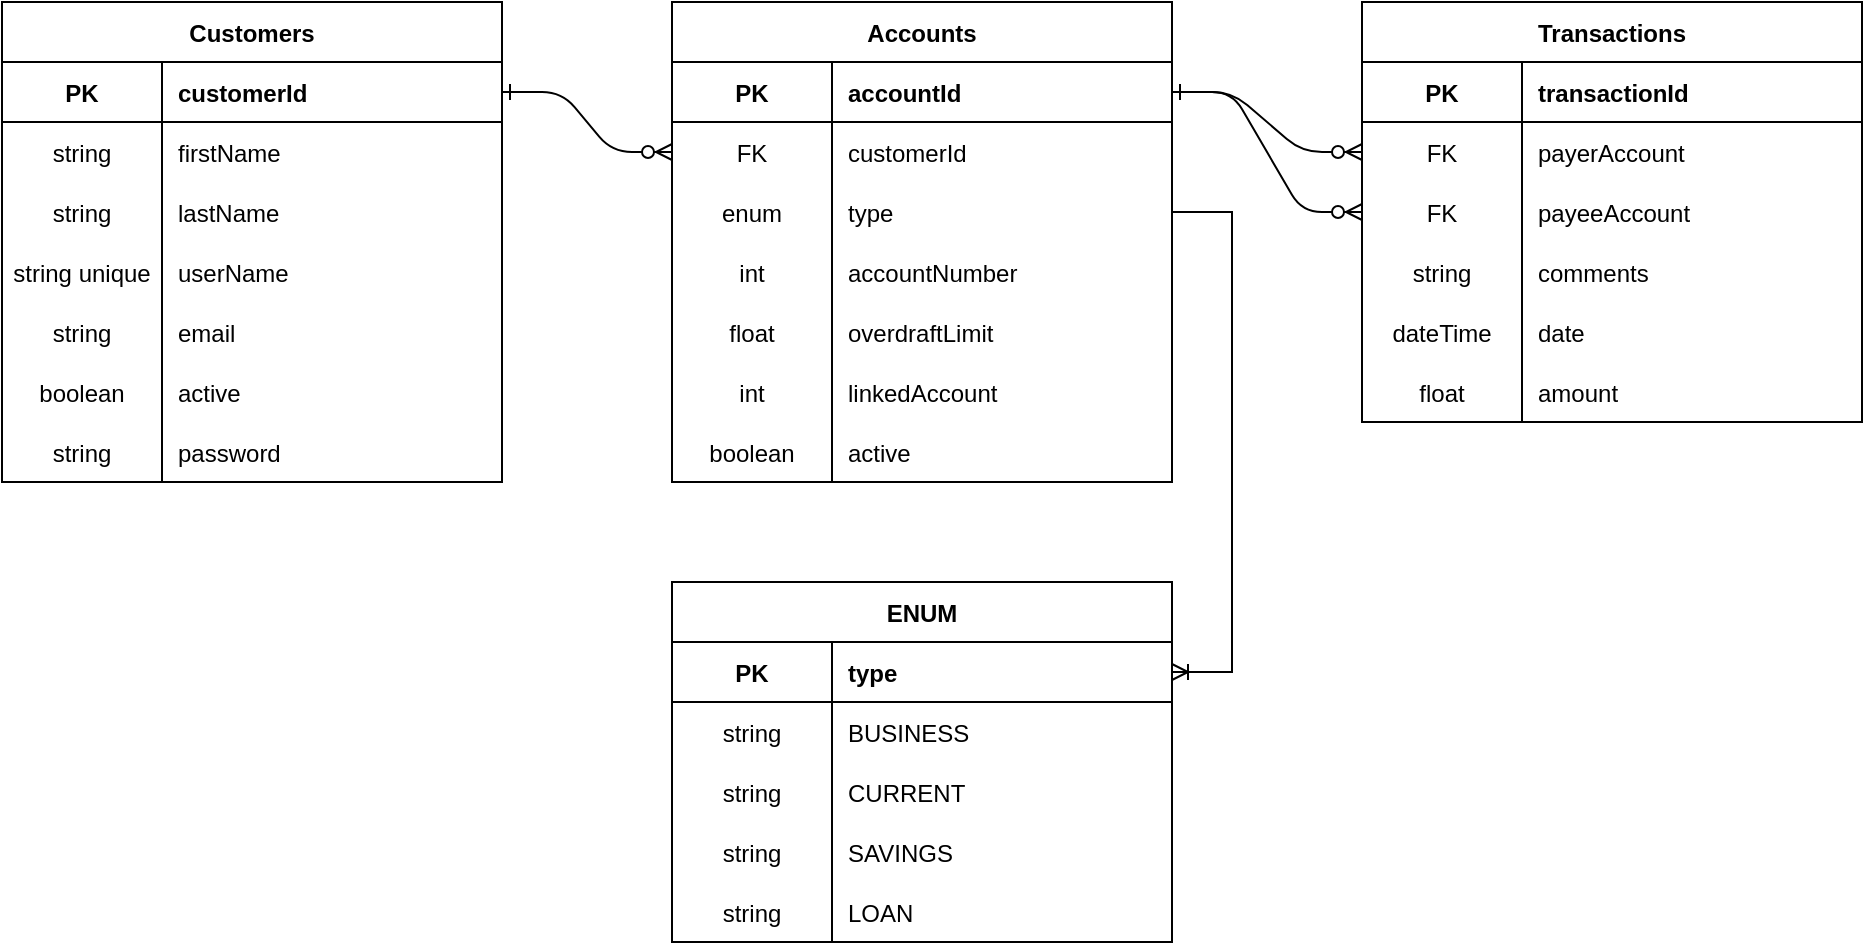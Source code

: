 <mxfile version="15.9.4" type="google"><diagram id="R2lEEEUBdFMjLlhIrx00" name="Page-1"><mxGraphModel dx="2365" dy="1531" grid="1" gridSize="10" guides="1" tooltips="1" connect="1" arrows="1" fold="1" page="1" pageScale="1" pageWidth="1100" pageHeight="850" math="0" shadow="0" extFonts="Permanent Marker^https://fonts.googleapis.com/css?family=Permanent+Marker"><root><mxCell id="0"/><mxCell id="1" parent="0"/><mxCell id="C-vyLk0tnHw3VtMMgP7b-1" value="" style="edgeStyle=entityRelationEdgeStyle;endArrow=ERzeroToMany;startArrow=ERone;endFill=1;startFill=0;" parent="1" edge="1"><mxGeometry width="100" height="100" relative="1" as="geometry"><mxPoint x="340" y="165" as="sourcePoint"/><mxPoint x="425" y="195" as="targetPoint"/></mxGeometry></mxCell><mxCell id="C-vyLk0tnHw3VtMMgP7b-12" value="" style="edgeStyle=entityRelationEdgeStyle;endArrow=ERzeroToMany;startArrow=ERone;endFill=1;startFill=0;" parent="1" edge="1"><mxGeometry width="100" height="100" relative="1" as="geometry"><mxPoint x="675" y="165" as="sourcePoint"/><mxPoint x="770" y="195" as="targetPoint"/></mxGeometry></mxCell><mxCell id="_luqDugBifO6Jil70giw-5" value="ENUM" style="shape=table;startSize=30;container=1;collapsible=1;childLayout=tableLayout;fixedRows=1;rowLines=0;fontStyle=1;align=center;resizeLast=1;" vertex="1" parent="1"><mxGeometry x="425" y="410" width="250" height="180" as="geometry"/></mxCell><mxCell id="_luqDugBifO6Jil70giw-6" value="" style="shape=partialRectangle;collapsible=0;dropTarget=0;pointerEvents=0;fillColor=none;points=[[0,0.5],[1,0.5]];portConstraint=eastwest;top=0;left=0;right=0;bottom=1;" vertex="1" parent="_luqDugBifO6Jil70giw-5"><mxGeometry y="30" width="250" height="30" as="geometry"/></mxCell><mxCell id="_luqDugBifO6Jil70giw-7" value="PK" style="shape=partialRectangle;overflow=hidden;connectable=0;fillColor=none;top=0;left=0;bottom=0;right=0;fontStyle=1;" vertex="1" parent="_luqDugBifO6Jil70giw-6"><mxGeometry width="80" height="30" as="geometry"><mxRectangle width="80" height="30" as="alternateBounds"/></mxGeometry></mxCell><mxCell id="_luqDugBifO6Jil70giw-8" value="type" style="shape=partialRectangle;overflow=hidden;connectable=0;fillColor=none;top=0;left=0;bottom=0;right=0;align=left;spacingLeft=6;fontStyle=1;" vertex="1" parent="_luqDugBifO6Jil70giw-6"><mxGeometry x="80" width="170" height="30" as="geometry"><mxRectangle width="170" height="30" as="alternateBounds"/></mxGeometry></mxCell><mxCell id="_luqDugBifO6Jil70giw-9" value="" style="shape=partialRectangle;collapsible=0;dropTarget=0;pointerEvents=0;fillColor=none;points=[[0,0.5],[1,0.5]];portConstraint=eastwest;top=0;left=0;right=0;bottom=0;" vertex="1" parent="_luqDugBifO6Jil70giw-5"><mxGeometry y="60" width="250" height="30" as="geometry"/></mxCell><mxCell id="_luqDugBifO6Jil70giw-10" value="string" style="shape=partialRectangle;overflow=hidden;connectable=0;fillColor=none;top=0;left=0;bottom=0;right=0;" vertex="1" parent="_luqDugBifO6Jil70giw-9"><mxGeometry width="80" height="30" as="geometry"><mxRectangle width="80" height="30" as="alternateBounds"/></mxGeometry></mxCell><mxCell id="_luqDugBifO6Jil70giw-11" value="BUSINESS" style="shape=partialRectangle;overflow=hidden;connectable=0;fillColor=none;top=0;left=0;bottom=0;right=0;align=left;spacingLeft=6;" vertex="1" parent="_luqDugBifO6Jil70giw-9"><mxGeometry x="80" width="170" height="30" as="geometry"><mxRectangle width="170" height="30" as="alternateBounds"/></mxGeometry></mxCell><mxCell id="_luqDugBifO6Jil70giw-12" value="" style="shape=partialRectangle;collapsible=0;dropTarget=0;pointerEvents=0;fillColor=none;points=[[0,0.5],[1,0.5]];portConstraint=eastwest;top=0;left=0;right=0;bottom=0;" vertex="1" parent="_luqDugBifO6Jil70giw-5"><mxGeometry y="90" width="250" height="30" as="geometry"/></mxCell><mxCell id="_luqDugBifO6Jil70giw-13" value="string" style="shape=partialRectangle;overflow=hidden;connectable=0;fillColor=none;top=0;left=0;bottom=0;right=0;" vertex="1" parent="_luqDugBifO6Jil70giw-12"><mxGeometry width="80" height="30" as="geometry"><mxRectangle width="80" height="30" as="alternateBounds"/></mxGeometry></mxCell><mxCell id="_luqDugBifO6Jil70giw-14" value="CURRENT" style="shape=partialRectangle;overflow=hidden;connectable=0;fillColor=none;top=0;left=0;bottom=0;right=0;align=left;spacingLeft=6;" vertex="1" parent="_luqDugBifO6Jil70giw-12"><mxGeometry x="80" width="170" height="30" as="geometry"><mxRectangle width="170" height="30" as="alternateBounds"/></mxGeometry></mxCell><mxCell id="_luqDugBifO6Jil70giw-15" value="" style="shape=partialRectangle;collapsible=0;dropTarget=0;pointerEvents=0;fillColor=none;points=[[0,0.5],[1,0.5]];portConstraint=eastwest;top=0;left=0;right=0;bottom=0;" vertex="1" parent="_luqDugBifO6Jil70giw-5"><mxGeometry y="120" width="250" height="30" as="geometry"/></mxCell><mxCell id="_luqDugBifO6Jil70giw-16" value="string" style="shape=partialRectangle;overflow=hidden;connectable=0;fillColor=none;top=0;left=0;bottom=0;right=0;" vertex="1" parent="_luqDugBifO6Jil70giw-15"><mxGeometry width="80" height="30" as="geometry"><mxRectangle width="80" height="30" as="alternateBounds"/></mxGeometry></mxCell><mxCell id="_luqDugBifO6Jil70giw-17" value="SAVINGS" style="shape=partialRectangle;overflow=hidden;connectable=0;fillColor=none;top=0;left=0;bottom=0;right=0;align=left;spacingLeft=6;" vertex="1" parent="_luqDugBifO6Jil70giw-15"><mxGeometry x="80" width="170" height="30" as="geometry"><mxRectangle width="170" height="30" as="alternateBounds"/></mxGeometry></mxCell><mxCell id="_luqDugBifO6Jil70giw-21" value="" style="shape=partialRectangle;collapsible=0;dropTarget=0;pointerEvents=0;fillColor=none;points=[[0,0.5],[1,0.5]];portConstraint=eastwest;top=0;left=0;right=0;bottom=0;" vertex="1" parent="_luqDugBifO6Jil70giw-5"><mxGeometry y="150" width="250" height="30" as="geometry"/></mxCell><mxCell id="_luqDugBifO6Jil70giw-22" value="string" style="shape=partialRectangle;overflow=hidden;connectable=0;fillColor=none;top=0;left=0;bottom=0;right=0;" vertex="1" parent="_luqDugBifO6Jil70giw-21"><mxGeometry width="80" height="30" as="geometry"><mxRectangle width="80" height="30" as="alternateBounds"/></mxGeometry></mxCell><mxCell id="_luqDugBifO6Jil70giw-23" value="LOAN" style="shape=partialRectangle;overflow=hidden;connectable=0;fillColor=none;top=0;left=0;bottom=0;right=0;align=left;spacingLeft=6;" vertex="1" parent="_luqDugBifO6Jil70giw-21"><mxGeometry x="80" width="170" height="30" as="geometry"><mxRectangle width="170" height="30" as="alternateBounds"/></mxGeometry></mxCell><mxCell id="_luqDugBifO6Jil70giw-30" value="Customers" style="shape=table;startSize=30;container=1;collapsible=1;childLayout=tableLayout;fixedRows=1;rowLines=0;fontStyle=1;align=center;resizeLast=1;labelBackgroundColor=default;" vertex="1" parent="1"><mxGeometry x="90" y="120" width="250" height="240" as="geometry"/></mxCell><mxCell id="_luqDugBifO6Jil70giw-31" value="" style="shape=partialRectangle;collapsible=0;dropTarget=0;pointerEvents=0;fillColor=none;points=[[0,0.5],[1,0.5]];portConstraint=eastwest;top=0;left=0;right=0;bottom=1;" vertex="1" parent="_luqDugBifO6Jil70giw-30"><mxGeometry y="30" width="250" height="30" as="geometry"/></mxCell><mxCell id="_luqDugBifO6Jil70giw-32" value="PK" style="shape=partialRectangle;overflow=hidden;connectable=0;fillColor=none;top=0;left=0;bottom=0;right=0;fontStyle=1;" vertex="1" parent="_luqDugBifO6Jil70giw-31"><mxGeometry width="80" height="30" as="geometry"><mxRectangle width="80" height="30" as="alternateBounds"/></mxGeometry></mxCell><mxCell id="_luqDugBifO6Jil70giw-33" value="customerId" style="shape=partialRectangle;overflow=hidden;connectable=0;fillColor=none;top=0;left=0;bottom=0;right=0;align=left;spacingLeft=6;fontStyle=1;" vertex="1" parent="_luqDugBifO6Jil70giw-31"><mxGeometry x="80" width="170" height="30" as="geometry"><mxRectangle width="170" height="30" as="alternateBounds"/></mxGeometry></mxCell><mxCell id="_luqDugBifO6Jil70giw-34" value="" style="shape=partialRectangle;collapsible=0;dropTarget=0;pointerEvents=0;fillColor=none;points=[[0,0.5],[1,0.5]];portConstraint=eastwest;top=0;left=0;right=0;bottom=0;" vertex="1" parent="_luqDugBifO6Jil70giw-30"><mxGeometry y="60" width="250" height="30" as="geometry"/></mxCell><mxCell id="_luqDugBifO6Jil70giw-35" value="string" style="shape=partialRectangle;overflow=hidden;connectable=0;fillColor=none;top=0;left=0;bottom=0;right=0;" vertex="1" parent="_luqDugBifO6Jil70giw-34"><mxGeometry width="80" height="30" as="geometry"><mxRectangle width="80" height="30" as="alternateBounds"/></mxGeometry></mxCell><mxCell id="_luqDugBifO6Jil70giw-36" value="firstName" style="shape=partialRectangle;overflow=hidden;connectable=0;fillColor=none;top=0;left=0;bottom=0;right=0;align=left;spacingLeft=6;" vertex="1" parent="_luqDugBifO6Jil70giw-34"><mxGeometry x="80" width="170" height="30" as="geometry"><mxRectangle width="170" height="30" as="alternateBounds"/></mxGeometry></mxCell><mxCell id="_luqDugBifO6Jil70giw-37" value="" style="shape=partialRectangle;collapsible=0;dropTarget=0;pointerEvents=0;fillColor=none;points=[[0,0.5],[1,0.5]];portConstraint=eastwest;top=0;left=0;right=0;bottom=0;" vertex="1" parent="_luqDugBifO6Jil70giw-30"><mxGeometry y="90" width="250" height="30" as="geometry"/></mxCell><mxCell id="_luqDugBifO6Jil70giw-38" value="string" style="shape=partialRectangle;overflow=hidden;connectable=0;fillColor=none;top=0;left=0;bottom=0;right=0;" vertex="1" parent="_luqDugBifO6Jil70giw-37"><mxGeometry width="80" height="30" as="geometry"><mxRectangle width="80" height="30" as="alternateBounds"/></mxGeometry></mxCell><mxCell id="_luqDugBifO6Jil70giw-39" value="lastName" style="shape=partialRectangle;overflow=hidden;connectable=0;fillColor=none;top=0;left=0;bottom=0;right=0;align=left;spacingLeft=6;" vertex="1" parent="_luqDugBifO6Jil70giw-37"><mxGeometry x="80" width="170" height="30" as="geometry"><mxRectangle width="170" height="30" as="alternateBounds"/></mxGeometry></mxCell><mxCell id="_luqDugBifO6Jil70giw-40" value="" style="shape=partialRectangle;collapsible=0;dropTarget=0;pointerEvents=0;fillColor=none;points=[[0,0.5],[1,0.5]];portConstraint=eastwest;top=0;left=0;right=0;bottom=0;" vertex="1" parent="_luqDugBifO6Jil70giw-30"><mxGeometry y="120" width="250" height="30" as="geometry"/></mxCell><mxCell id="_luqDugBifO6Jil70giw-41" value="string unique" style="shape=partialRectangle;overflow=hidden;connectable=0;fillColor=none;top=0;left=0;bottom=0;right=0;" vertex="1" parent="_luqDugBifO6Jil70giw-40"><mxGeometry width="80" height="30" as="geometry"><mxRectangle width="80" height="30" as="alternateBounds"/></mxGeometry></mxCell><mxCell id="_luqDugBifO6Jil70giw-42" value="userName" style="shape=partialRectangle;overflow=hidden;connectable=0;fillColor=none;top=0;left=0;bottom=0;right=0;align=left;spacingLeft=6;" vertex="1" parent="_luqDugBifO6Jil70giw-40"><mxGeometry x="80" width="170" height="30" as="geometry"><mxRectangle width="170" height="30" as="alternateBounds"/></mxGeometry></mxCell><mxCell id="_luqDugBifO6Jil70giw-43" value="" style="shape=partialRectangle;collapsible=0;dropTarget=0;pointerEvents=0;fillColor=none;points=[[0,0.5],[1,0.5]];portConstraint=eastwest;top=0;left=0;right=0;bottom=0;" vertex="1" parent="_luqDugBifO6Jil70giw-30"><mxGeometry y="150" width="250" height="30" as="geometry"/></mxCell><mxCell id="_luqDugBifO6Jil70giw-44" value="string" style="shape=partialRectangle;overflow=hidden;connectable=0;fillColor=none;top=0;left=0;bottom=0;right=0;" vertex="1" parent="_luqDugBifO6Jil70giw-43"><mxGeometry width="80" height="30" as="geometry"><mxRectangle width="80" height="30" as="alternateBounds"/></mxGeometry></mxCell><mxCell id="_luqDugBifO6Jil70giw-45" value="email" style="shape=partialRectangle;overflow=hidden;connectable=0;fillColor=none;top=0;left=0;bottom=0;right=0;align=left;spacingLeft=6;" vertex="1" parent="_luqDugBifO6Jil70giw-43"><mxGeometry x="80" width="170" height="30" as="geometry"><mxRectangle width="170" height="30" as="alternateBounds"/></mxGeometry></mxCell><mxCell id="_luqDugBifO6Jil70giw-46" value="" style="shape=partialRectangle;collapsible=0;dropTarget=0;pointerEvents=0;fillColor=none;points=[[0,0.5],[1,0.5]];portConstraint=eastwest;top=0;left=0;right=0;bottom=0;" vertex="1" parent="_luqDugBifO6Jil70giw-30"><mxGeometry y="180" width="250" height="30" as="geometry"/></mxCell><mxCell id="_luqDugBifO6Jil70giw-47" value="boolean" style="shape=partialRectangle;overflow=hidden;connectable=0;fillColor=none;top=0;left=0;bottom=0;right=0;" vertex="1" parent="_luqDugBifO6Jil70giw-46"><mxGeometry width="80" height="30" as="geometry"><mxRectangle width="80" height="30" as="alternateBounds"/></mxGeometry></mxCell><mxCell id="_luqDugBifO6Jil70giw-48" value="active" style="shape=partialRectangle;overflow=hidden;connectable=0;fillColor=none;top=0;left=0;bottom=0;right=0;align=left;spacingLeft=6;" vertex="1" parent="_luqDugBifO6Jil70giw-46"><mxGeometry x="80" width="170" height="30" as="geometry"><mxRectangle width="170" height="30" as="alternateBounds"/></mxGeometry></mxCell><mxCell id="_luqDugBifO6Jil70giw-49" value="" style="shape=partialRectangle;collapsible=0;dropTarget=0;pointerEvents=0;fillColor=none;points=[[0,0.5],[1,0.5]];portConstraint=eastwest;top=0;left=0;right=0;bottom=0;" vertex="1" parent="_luqDugBifO6Jil70giw-30"><mxGeometry y="210" width="250" height="30" as="geometry"/></mxCell><mxCell id="_luqDugBifO6Jil70giw-50" value="string" style="shape=partialRectangle;overflow=hidden;connectable=0;fillColor=none;top=0;left=0;bottom=0;right=0;" vertex="1" parent="_luqDugBifO6Jil70giw-49"><mxGeometry width="80" height="30" as="geometry"><mxRectangle width="80" height="30" as="alternateBounds"/></mxGeometry></mxCell><mxCell id="_luqDugBifO6Jil70giw-51" value="password" style="shape=partialRectangle;overflow=hidden;connectable=0;fillColor=none;top=0;left=0;bottom=0;right=0;align=left;spacingLeft=6;" vertex="1" parent="_luqDugBifO6Jil70giw-49"><mxGeometry x="80" width="170" height="30" as="geometry"><mxRectangle width="170" height="30" as="alternateBounds"/></mxGeometry></mxCell><mxCell id="_luqDugBifO6Jil70giw-52" value="Accounts" style="shape=table;startSize=30;container=1;collapsible=1;childLayout=tableLayout;fixedRows=1;rowLines=0;fontStyle=1;align=center;resizeLast=1;" vertex="1" parent="1"><mxGeometry x="425" y="120" width="250" height="240" as="geometry"/></mxCell><mxCell id="_luqDugBifO6Jil70giw-53" value="" style="shape=partialRectangle;collapsible=0;dropTarget=0;pointerEvents=0;fillColor=none;points=[[0,0.5],[1,0.5]];portConstraint=eastwest;top=0;left=0;right=0;bottom=1;" vertex="1" parent="_luqDugBifO6Jil70giw-52"><mxGeometry y="30" width="250" height="30" as="geometry"/></mxCell><mxCell id="_luqDugBifO6Jil70giw-54" value="PK" style="shape=partialRectangle;overflow=hidden;connectable=0;fillColor=none;top=0;left=0;bottom=0;right=0;fontStyle=1;" vertex="1" parent="_luqDugBifO6Jil70giw-53"><mxGeometry width="80" height="30" as="geometry"><mxRectangle width="80" height="30" as="alternateBounds"/></mxGeometry></mxCell><mxCell id="_luqDugBifO6Jil70giw-55" value="accountId" style="shape=partialRectangle;overflow=hidden;connectable=0;fillColor=none;top=0;left=0;bottom=0;right=0;align=left;spacingLeft=6;fontStyle=1;" vertex="1" parent="_luqDugBifO6Jil70giw-53"><mxGeometry x="80" width="170" height="30" as="geometry"><mxRectangle width="170" height="30" as="alternateBounds"/></mxGeometry></mxCell><mxCell id="_luqDugBifO6Jil70giw-56" value="" style="shape=partialRectangle;collapsible=0;dropTarget=0;pointerEvents=0;fillColor=none;points=[[0,0.5],[1,0.5]];portConstraint=eastwest;top=0;left=0;right=0;bottom=0;" vertex="1" parent="_luqDugBifO6Jil70giw-52"><mxGeometry y="60" width="250" height="30" as="geometry"/></mxCell><mxCell id="_luqDugBifO6Jil70giw-57" value="FK" style="shape=partialRectangle;overflow=hidden;connectable=0;fillColor=none;top=0;left=0;bottom=0;right=0;" vertex="1" parent="_luqDugBifO6Jil70giw-56"><mxGeometry width="80" height="30" as="geometry"><mxRectangle width="80" height="30" as="alternateBounds"/></mxGeometry></mxCell><mxCell id="_luqDugBifO6Jil70giw-58" value="customerId" style="shape=partialRectangle;overflow=hidden;connectable=0;fillColor=none;top=0;left=0;bottom=0;right=0;align=left;spacingLeft=6;" vertex="1" parent="_luqDugBifO6Jil70giw-56"><mxGeometry x="80" width="170" height="30" as="geometry"><mxRectangle width="170" height="30" as="alternateBounds"/></mxGeometry></mxCell><mxCell id="_luqDugBifO6Jil70giw-59" value="" style="shape=partialRectangle;collapsible=0;dropTarget=0;pointerEvents=0;fillColor=none;points=[[0,0.5],[1,0.5]];portConstraint=eastwest;top=0;left=0;right=0;bottom=0;" vertex="1" parent="_luqDugBifO6Jil70giw-52"><mxGeometry y="90" width="250" height="30" as="geometry"/></mxCell><mxCell id="_luqDugBifO6Jil70giw-60" value="enum" style="shape=partialRectangle;overflow=hidden;connectable=0;fillColor=none;top=0;left=0;bottom=0;right=0;" vertex="1" parent="_luqDugBifO6Jil70giw-59"><mxGeometry width="80" height="30" as="geometry"><mxRectangle width="80" height="30" as="alternateBounds"/></mxGeometry></mxCell><mxCell id="_luqDugBifO6Jil70giw-61" value="type" style="shape=partialRectangle;overflow=hidden;connectable=0;fillColor=none;top=0;left=0;bottom=0;right=0;align=left;spacingLeft=6;" vertex="1" parent="_luqDugBifO6Jil70giw-59"><mxGeometry x="80" width="170" height="30" as="geometry"><mxRectangle width="170" height="30" as="alternateBounds"/></mxGeometry></mxCell><mxCell id="_luqDugBifO6Jil70giw-62" value="" style="shape=partialRectangle;collapsible=0;dropTarget=0;pointerEvents=0;fillColor=none;points=[[0,0.5],[1,0.5]];portConstraint=eastwest;top=0;left=0;right=0;bottom=0;" vertex="1" parent="_luqDugBifO6Jil70giw-52"><mxGeometry y="120" width="250" height="30" as="geometry"/></mxCell><mxCell id="_luqDugBifO6Jil70giw-63" value="int" style="shape=partialRectangle;overflow=hidden;connectable=0;fillColor=none;top=0;left=0;bottom=0;right=0;" vertex="1" parent="_luqDugBifO6Jil70giw-62"><mxGeometry width="80" height="30" as="geometry"><mxRectangle width="80" height="30" as="alternateBounds"/></mxGeometry></mxCell><mxCell id="_luqDugBifO6Jil70giw-64" value="accountNumber" style="shape=partialRectangle;overflow=hidden;connectable=0;fillColor=none;top=0;left=0;bottom=0;right=0;align=left;spacingLeft=6;" vertex="1" parent="_luqDugBifO6Jil70giw-62"><mxGeometry x="80" width="170" height="30" as="geometry"><mxRectangle width="170" height="30" as="alternateBounds"/></mxGeometry></mxCell><mxCell id="_luqDugBifO6Jil70giw-65" value="" style="shape=partialRectangle;collapsible=0;dropTarget=0;pointerEvents=0;fillColor=none;points=[[0,0.5],[1,0.5]];portConstraint=eastwest;top=0;left=0;right=0;bottom=0;" vertex="1" parent="_luqDugBifO6Jil70giw-52"><mxGeometry y="150" width="250" height="30" as="geometry"/></mxCell><mxCell id="_luqDugBifO6Jil70giw-66" value="float" style="shape=partialRectangle;overflow=hidden;connectable=0;fillColor=none;top=0;left=0;bottom=0;right=0;" vertex="1" parent="_luqDugBifO6Jil70giw-65"><mxGeometry width="80" height="30" as="geometry"><mxRectangle width="80" height="30" as="alternateBounds"/></mxGeometry></mxCell><mxCell id="_luqDugBifO6Jil70giw-67" value="overdraftLimit" style="shape=partialRectangle;overflow=hidden;connectable=0;fillColor=none;top=0;left=0;bottom=0;right=0;align=left;spacingLeft=6;" vertex="1" parent="_luqDugBifO6Jil70giw-65"><mxGeometry x="80" width="170" height="30" as="geometry"><mxRectangle width="170" height="30" as="alternateBounds"/></mxGeometry></mxCell><mxCell id="_luqDugBifO6Jil70giw-68" value="" style="shape=partialRectangle;collapsible=0;dropTarget=0;pointerEvents=0;fillColor=none;points=[[0,0.5],[1,0.5]];portConstraint=eastwest;top=0;left=0;right=0;bottom=0;" vertex="1" parent="_luqDugBifO6Jil70giw-52"><mxGeometry y="180" width="250" height="30" as="geometry"/></mxCell><mxCell id="_luqDugBifO6Jil70giw-69" value="int" style="shape=partialRectangle;overflow=hidden;connectable=0;fillColor=none;top=0;left=0;bottom=0;right=0;" vertex="1" parent="_luqDugBifO6Jil70giw-68"><mxGeometry width="80" height="30" as="geometry"><mxRectangle width="80" height="30" as="alternateBounds"/></mxGeometry></mxCell><mxCell id="_luqDugBifO6Jil70giw-70" value="linkedAccount" style="shape=partialRectangle;overflow=hidden;connectable=0;fillColor=none;top=0;left=0;bottom=0;right=0;align=left;spacingLeft=6;" vertex="1" parent="_luqDugBifO6Jil70giw-68"><mxGeometry x="80" width="170" height="30" as="geometry"><mxRectangle width="170" height="30" as="alternateBounds"/></mxGeometry></mxCell><mxCell id="_luqDugBifO6Jil70giw-71" value="" style="shape=partialRectangle;collapsible=0;dropTarget=0;pointerEvents=0;fillColor=none;points=[[0,0.5],[1,0.5]];portConstraint=eastwest;top=0;left=0;right=0;bottom=0;" vertex="1" parent="_luqDugBifO6Jil70giw-52"><mxGeometry y="210" width="250" height="30" as="geometry"/></mxCell><mxCell id="_luqDugBifO6Jil70giw-72" value="boolean" style="shape=partialRectangle;overflow=hidden;connectable=0;fillColor=none;top=0;left=0;bottom=0;right=0;" vertex="1" parent="_luqDugBifO6Jil70giw-71"><mxGeometry width="80" height="30" as="geometry"><mxRectangle width="80" height="30" as="alternateBounds"/></mxGeometry></mxCell><mxCell id="_luqDugBifO6Jil70giw-73" value="active" style="shape=partialRectangle;overflow=hidden;connectable=0;fillColor=none;top=0;left=0;bottom=0;right=0;align=left;spacingLeft=6;" vertex="1" parent="_luqDugBifO6Jil70giw-71"><mxGeometry x="80" width="170" height="30" as="geometry"><mxRectangle width="170" height="30" as="alternateBounds"/></mxGeometry></mxCell><mxCell id="_luqDugBifO6Jil70giw-74" value="Transactions" style="shape=table;startSize=30;container=1;collapsible=1;childLayout=tableLayout;fixedRows=1;rowLines=0;fontStyle=1;align=center;resizeLast=1;" vertex="1" parent="1"><mxGeometry x="770" y="120" width="250" height="210" as="geometry"/></mxCell><mxCell id="_luqDugBifO6Jil70giw-75" value="" style="shape=partialRectangle;collapsible=0;dropTarget=0;pointerEvents=0;fillColor=none;points=[[0,0.5],[1,0.5]];portConstraint=eastwest;top=0;left=0;right=0;bottom=1;" vertex="1" parent="_luqDugBifO6Jil70giw-74"><mxGeometry y="30" width="250" height="30" as="geometry"/></mxCell><mxCell id="_luqDugBifO6Jil70giw-76" value="PK" style="shape=partialRectangle;overflow=hidden;connectable=0;fillColor=none;top=0;left=0;bottom=0;right=0;fontStyle=1;" vertex="1" parent="_luqDugBifO6Jil70giw-75"><mxGeometry width="80" height="30" as="geometry"><mxRectangle width="80" height="30" as="alternateBounds"/></mxGeometry></mxCell><mxCell id="_luqDugBifO6Jil70giw-77" value="transactionId" style="shape=partialRectangle;overflow=hidden;connectable=0;fillColor=none;top=0;left=0;bottom=0;right=0;align=left;spacingLeft=6;fontStyle=1;" vertex="1" parent="_luqDugBifO6Jil70giw-75"><mxGeometry x="80" width="170" height="30" as="geometry"><mxRectangle width="170" height="30" as="alternateBounds"/></mxGeometry></mxCell><mxCell id="_luqDugBifO6Jil70giw-78" value="" style="shape=partialRectangle;collapsible=0;dropTarget=0;pointerEvents=0;fillColor=none;points=[[0,0.5],[1,0.5]];portConstraint=eastwest;top=0;left=0;right=0;bottom=0;" vertex="1" parent="_luqDugBifO6Jil70giw-74"><mxGeometry y="60" width="250" height="30" as="geometry"/></mxCell><mxCell id="_luqDugBifO6Jil70giw-79" value="FK" style="shape=partialRectangle;overflow=hidden;connectable=0;fillColor=none;top=0;left=0;bottom=0;right=0;" vertex="1" parent="_luqDugBifO6Jil70giw-78"><mxGeometry width="80" height="30" as="geometry"><mxRectangle width="80" height="30" as="alternateBounds"/></mxGeometry></mxCell><mxCell id="_luqDugBifO6Jil70giw-80" value="payerAccount" style="shape=partialRectangle;overflow=hidden;connectable=0;fillColor=none;top=0;left=0;bottom=0;right=0;align=left;spacingLeft=6;" vertex="1" parent="_luqDugBifO6Jil70giw-78"><mxGeometry x="80" width="170" height="30" as="geometry"><mxRectangle width="170" height="30" as="alternateBounds"/></mxGeometry></mxCell><mxCell id="_luqDugBifO6Jil70giw-81" value="" style="shape=partialRectangle;collapsible=0;dropTarget=0;pointerEvents=0;fillColor=none;points=[[0,0.5],[1,0.5]];portConstraint=eastwest;top=0;left=0;right=0;bottom=0;" vertex="1" parent="_luqDugBifO6Jil70giw-74"><mxGeometry y="90" width="250" height="30" as="geometry"/></mxCell><mxCell id="_luqDugBifO6Jil70giw-82" value="FK" style="shape=partialRectangle;overflow=hidden;connectable=0;fillColor=none;top=0;left=0;bottom=0;right=0;" vertex="1" parent="_luqDugBifO6Jil70giw-81"><mxGeometry width="80" height="30" as="geometry"><mxRectangle width="80" height="30" as="alternateBounds"/></mxGeometry></mxCell><mxCell id="_luqDugBifO6Jil70giw-83" value="payeeAccount" style="shape=partialRectangle;overflow=hidden;connectable=0;fillColor=none;top=0;left=0;bottom=0;right=0;align=left;spacingLeft=6;" vertex="1" parent="_luqDugBifO6Jil70giw-81"><mxGeometry x="80" width="170" height="30" as="geometry"><mxRectangle width="170" height="30" as="alternateBounds"/></mxGeometry></mxCell><mxCell id="_luqDugBifO6Jil70giw-84" value="" style="shape=partialRectangle;collapsible=0;dropTarget=0;pointerEvents=0;fillColor=none;points=[[0,0.5],[1,0.5]];portConstraint=eastwest;top=0;left=0;right=0;bottom=0;" vertex="1" parent="_luqDugBifO6Jil70giw-74"><mxGeometry y="120" width="250" height="30" as="geometry"/></mxCell><mxCell id="_luqDugBifO6Jil70giw-85" value="string" style="shape=partialRectangle;overflow=hidden;connectable=0;fillColor=none;top=0;left=0;bottom=0;right=0;" vertex="1" parent="_luqDugBifO6Jil70giw-84"><mxGeometry width="80" height="30" as="geometry"><mxRectangle width="80" height="30" as="alternateBounds"/></mxGeometry></mxCell><mxCell id="_luqDugBifO6Jil70giw-86" value="comments" style="shape=partialRectangle;overflow=hidden;connectable=0;fillColor=none;top=0;left=0;bottom=0;right=0;align=left;spacingLeft=6;" vertex="1" parent="_luqDugBifO6Jil70giw-84"><mxGeometry x="80" width="170" height="30" as="geometry"><mxRectangle width="170" height="30" as="alternateBounds"/></mxGeometry></mxCell><mxCell id="_luqDugBifO6Jil70giw-87" value="" style="shape=partialRectangle;collapsible=0;dropTarget=0;pointerEvents=0;fillColor=none;points=[[0,0.5],[1,0.5]];portConstraint=eastwest;top=0;left=0;right=0;bottom=0;" vertex="1" parent="_luqDugBifO6Jil70giw-74"><mxGeometry y="150" width="250" height="30" as="geometry"/></mxCell><mxCell id="_luqDugBifO6Jil70giw-88" value="dateTime" style="shape=partialRectangle;overflow=hidden;connectable=0;fillColor=none;top=0;left=0;bottom=0;right=0;" vertex="1" parent="_luqDugBifO6Jil70giw-87"><mxGeometry width="80" height="30" as="geometry"><mxRectangle width="80" height="30" as="alternateBounds"/></mxGeometry></mxCell><mxCell id="_luqDugBifO6Jil70giw-89" value="date" style="shape=partialRectangle;overflow=hidden;connectable=0;fillColor=none;top=0;left=0;bottom=0;right=0;align=left;spacingLeft=6;" vertex="1" parent="_luqDugBifO6Jil70giw-87"><mxGeometry x="80" width="170" height="30" as="geometry"><mxRectangle width="170" height="30" as="alternateBounds"/></mxGeometry></mxCell><mxCell id="_luqDugBifO6Jil70giw-102" value="" style="shape=partialRectangle;collapsible=0;dropTarget=0;pointerEvents=0;fillColor=none;points=[[0,0.5],[1,0.5]];portConstraint=eastwest;top=0;left=0;right=0;bottom=0;" vertex="1" parent="_luqDugBifO6Jil70giw-74"><mxGeometry y="180" width="250" height="30" as="geometry"/></mxCell><mxCell id="_luqDugBifO6Jil70giw-103" value="float" style="shape=partialRectangle;overflow=hidden;connectable=0;fillColor=none;top=0;left=0;bottom=0;right=0;" vertex="1" parent="_luqDugBifO6Jil70giw-102"><mxGeometry width="80" height="30" as="geometry"><mxRectangle width="80" height="30" as="alternateBounds"/></mxGeometry></mxCell><mxCell id="_luqDugBifO6Jil70giw-104" value="amount" style="shape=partialRectangle;overflow=hidden;connectable=0;fillColor=none;top=0;left=0;bottom=0;right=0;align=left;spacingLeft=6;" vertex="1" parent="_luqDugBifO6Jil70giw-102"><mxGeometry x="80" width="170" height="30" as="geometry"><mxRectangle width="170" height="30" as="alternateBounds"/></mxGeometry></mxCell><mxCell id="_luqDugBifO6Jil70giw-105" value="" style="edgeStyle=entityRelationEdgeStyle;endArrow=ERzeroToMany;startArrow=ERone;endFill=1;startFill=0;exitX=1;exitY=0.5;exitDx=0;exitDy=0;entryX=0;entryY=0.5;entryDx=0;entryDy=0;" edge="1" parent="1" source="_luqDugBifO6Jil70giw-53" target="_luqDugBifO6Jil70giw-81"><mxGeometry width="100" height="100" relative="1" as="geometry"><mxPoint x="770" y="540" as="sourcePoint"/><mxPoint x="830" y="620" as="targetPoint"/></mxGeometry></mxCell><mxCell id="_luqDugBifO6Jil70giw-127" value="" style="edgeStyle=entityRelationEdgeStyle;fontSize=12;html=1;endArrow=ERoneToMany;rounded=0;exitX=1;exitY=0.5;exitDx=0;exitDy=0;entryX=1;entryY=0.5;entryDx=0;entryDy=0;" edge="1" parent="1" source="_luqDugBifO6Jil70giw-59" target="_luqDugBifO6Jil70giw-6"><mxGeometry width="100" height="100" relative="1" as="geometry"><mxPoint x="740" y="510" as="sourcePoint"/><mxPoint x="840" y="410" as="targetPoint"/></mxGeometry></mxCell></root></mxGraphModel></diagram></mxfile>